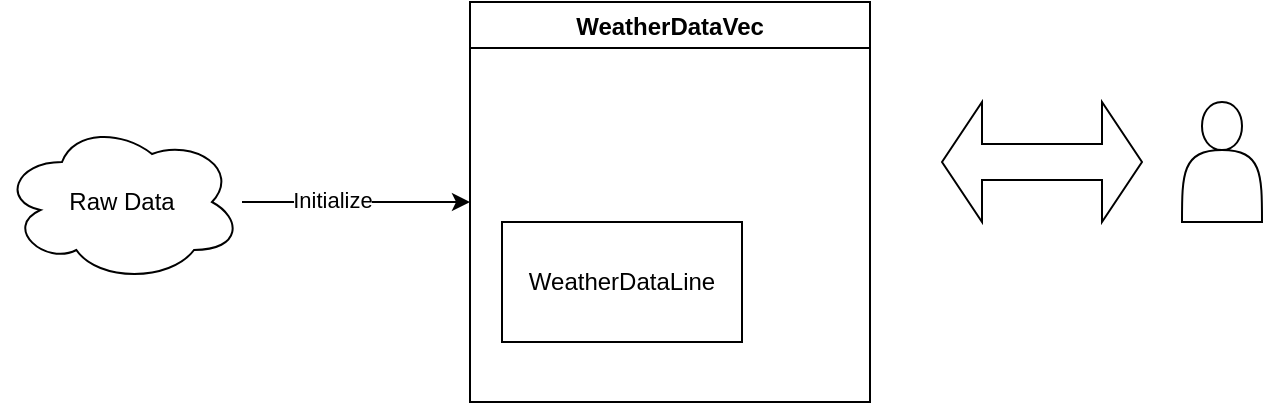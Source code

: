 <mxfile version="15.6.5" type="github">
  <diagram id="C5RBs43oDa-KdzZeNtuy" name="Page-1">
    <mxGraphModel dx="1038" dy="547" grid="1" gridSize="10" guides="1" tooltips="1" connect="1" arrows="1" fold="1" page="1" pageScale="1" pageWidth="827" pageHeight="1169" math="0" shadow="0">
      <root>
        <mxCell id="WIyWlLk6GJQsqaUBKTNV-0" />
        <mxCell id="WIyWlLk6GJQsqaUBKTNV-1" parent="WIyWlLk6GJQsqaUBKTNV-0" />
        <mxCell id="RRST1wuGrqOHtEBvhgzJ-11" value="Raw Data" style="ellipse;shape=cloud;whiteSpace=wrap;html=1;fontColor=default;strokeColor=default;fillColor=default;" vertex="1" parent="WIyWlLk6GJQsqaUBKTNV-1">
          <mxGeometry x="80" y="70" width="120" height="80" as="geometry" />
        </mxCell>
        <mxCell id="RRST1wuGrqOHtEBvhgzJ-15" value="" style="endArrow=classic;html=1;rounded=0;labelBackgroundColor=default;fontColor=default;strokeColor=default;entryX=0;entryY=0.5;entryDx=0;entryDy=0;" edge="1" parent="WIyWlLk6GJQsqaUBKTNV-1" source="RRST1wuGrqOHtEBvhgzJ-11" target="RRST1wuGrqOHtEBvhgzJ-18">
          <mxGeometry relative="1" as="geometry">
            <mxPoint x="360" y="280" as="sourcePoint" />
            <mxPoint x="280" y="160" as="targetPoint" />
            <Array as="points">
              <mxPoint x="270" y="110" />
            </Array>
          </mxGeometry>
        </mxCell>
        <mxCell id="RRST1wuGrqOHtEBvhgzJ-20" value="Initialize" style="edgeLabel;html=1;align=center;verticalAlign=middle;resizable=0;points=[];fontColor=default;" vertex="1" connectable="0" parent="RRST1wuGrqOHtEBvhgzJ-15">
          <mxGeometry x="-0.214" y="1" relative="1" as="geometry">
            <mxPoint as="offset" />
          </mxGeometry>
        </mxCell>
        <mxCell id="RRST1wuGrqOHtEBvhgzJ-18" value="WeatherDataVec" style="swimlane;fontColor=default;strokeColor=default;fillColor=default;" vertex="1" parent="WIyWlLk6GJQsqaUBKTNV-1">
          <mxGeometry x="314" y="10" width="200" height="200" as="geometry" />
        </mxCell>
        <mxCell id="RRST1wuGrqOHtEBvhgzJ-19" value="WeatherDataLine" style="rounded=0;whiteSpace=wrap;html=1;fontColor=default;strokeColor=default;fillColor=default;" vertex="1" parent="RRST1wuGrqOHtEBvhgzJ-18">
          <mxGeometry x="16" y="110" width="120" height="60" as="geometry" />
        </mxCell>
        <mxCell id="RRST1wuGrqOHtEBvhgzJ-21" value="" style="shape=actor;whiteSpace=wrap;html=1;fontColor=default;strokeColor=default;fillColor=default;" vertex="1" parent="WIyWlLk6GJQsqaUBKTNV-1">
          <mxGeometry x="670" y="60" width="40" height="60" as="geometry" />
        </mxCell>
        <mxCell id="RRST1wuGrqOHtEBvhgzJ-22" value="" style="shape=doubleArrow;whiteSpace=wrap;html=1;fontColor=default;strokeColor=default;fillColor=default;" vertex="1" parent="WIyWlLk6GJQsqaUBKTNV-1">
          <mxGeometry x="550" y="60" width="100" height="60" as="geometry" />
        </mxCell>
      </root>
    </mxGraphModel>
  </diagram>
</mxfile>

